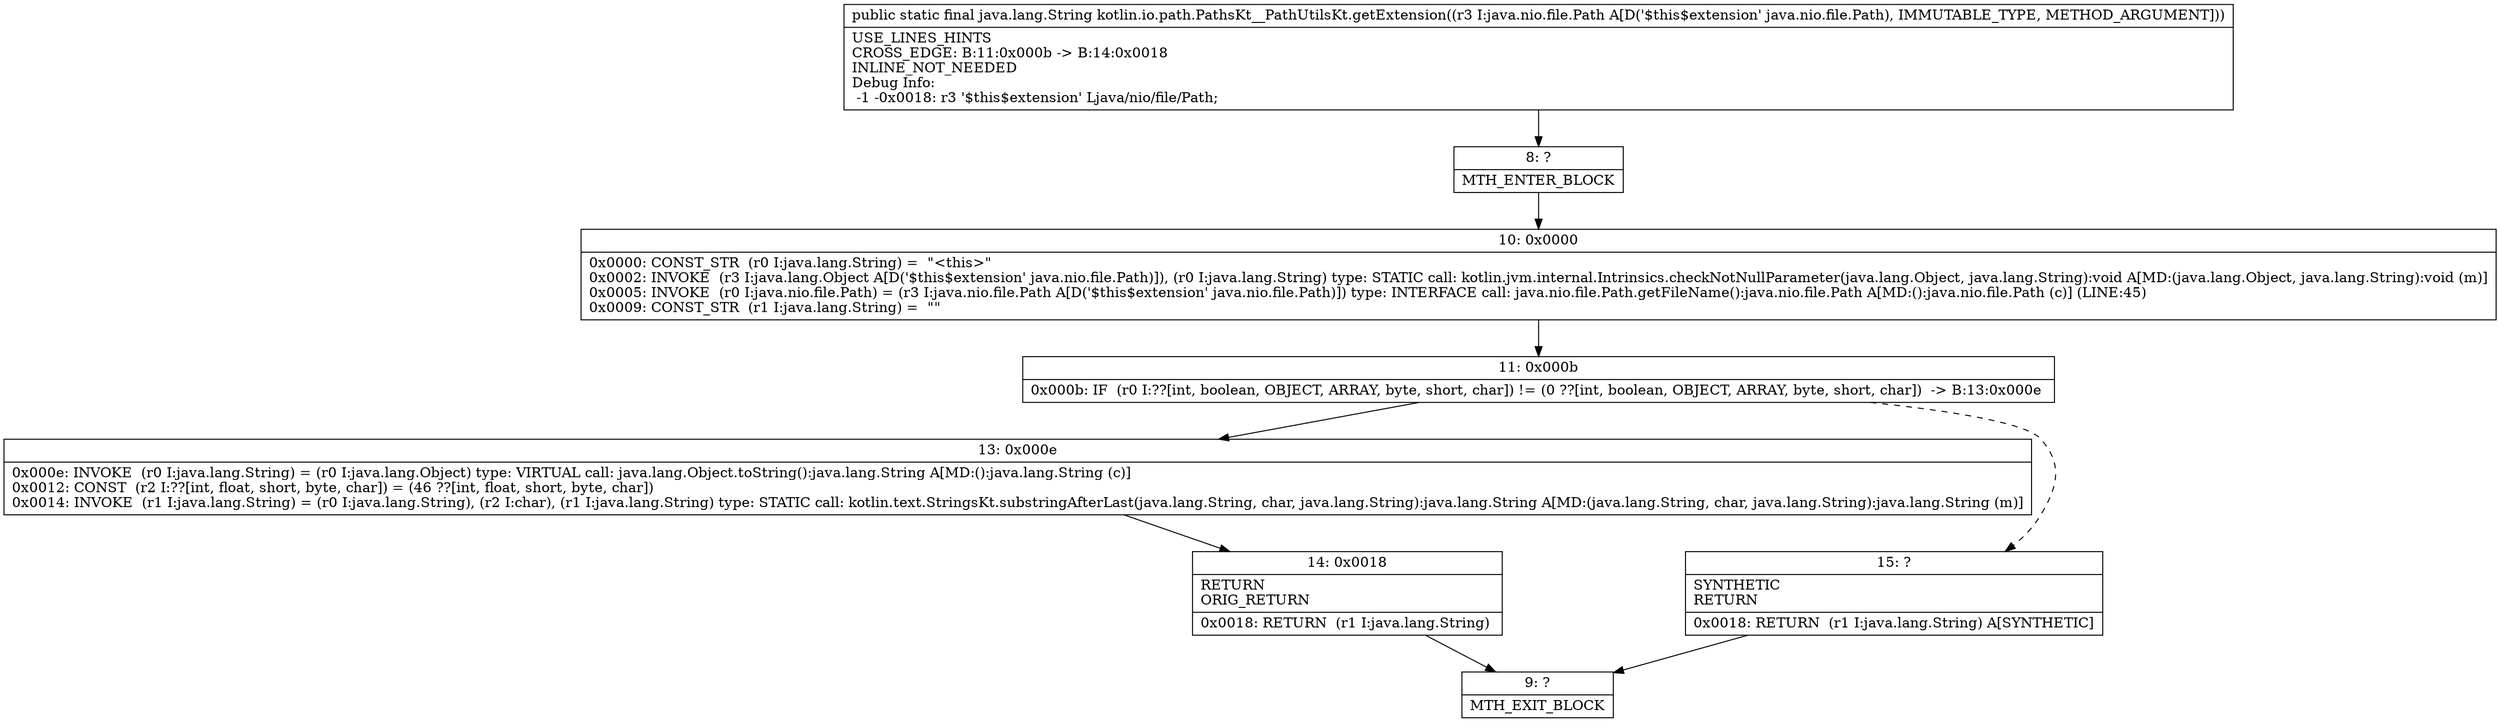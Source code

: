 digraph "CFG forkotlin.io.path.PathsKt__PathUtilsKt.getExtension(Ljava\/nio\/file\/Path;)Ljava\/lang\/String;" {
Node_8 [shape=record,label="{8\:\ ?|MTH_ENTER_BLOCK\l}"];
Node_10 [shape=record,label="{10\:\ 0x0000|0x0000: CONST_STR  (r0 I:java.lang.String) =  \"\<this\>\" \l0x0002: INVOKE  (r3 I:java.lang.Object A[D('$this$extension' java.nio.file.Path)]), (r0 I:java.lang.String) type: STATIC call: kotlin.jvm.internal.Intrinsics.checkNotNullParameter(java.lang.Object, java.lang.String):void A[MD:(java.lang.Object, java.lang.String):void (m)]\l0x0005: INVOKE  (r0 I:java.nio.file.Path) = (r3 I:java.nio.file.Path A[D('$this$extension' java.nio.file.Path)]) type: INTERFACE call: java.nio.file.Path.getFileName():java.nio.file.Path A[MD:():java.nio.file.Path (c)] (LINE:45)\l0x0009: CONST_STR  (r1 I:java.lang.String) =  \"\" \l}"];
Node_11 [shape=record,label="{11\:\ 0x000b|0x000b: IF  (r0 I:??[int, boolean, OBJECT, ARRAY, byte, short, char]) != (0 ??[int, boolean, OBJECT, ARRAY, byte, short, char])  \-\> B:13:0x000e \l}"];
Node_13 [shape=record,label="{13\:\ 0x000e|0x000e: INVOKE  (r0 I:java.lang.String) = (r0 I:java.lang.Object) type: VIRTUAL call: java.lang.Object.toString():java.lang.String A[MD:():java.lang.String (c)]\l0x0012: CONST  (r2 I:??[int, float, short, byte, char]) = (46 ??[int, float, short, byte, char]) \l0x0014: INVOKE  (r1 I:java.lang.String) = (r0 I:java.lang.String), (r2 I:char), (r1 I:java.lang.String) type: STATIC call: kotlin.text.StringsKt.substringAfterLast(java.lang.String, char, java.lang.String):java.lang.String A[MD:(java.lang.String, char, java.lang.String):java.lang.String (m)]\l}"];
Node_14 [shape=record,label="{14\:\ 0x0018|RETURN\lORIG_RETURN\l|0x0018: RETURN  (r1 I:java.lang.String) \l}"];
Node_9 [shape=record,label="{9\:\ ?|MTH_EXIT_BLOCK\l}"];
Node_15 [shape=record,label="{15\:\ ?|SYNTHETIC\lRETURN\l|0x0018: RETURN  (r1 I:java.lang.String) A[SYNTHETIC]\l}"];
MethodNode[shape=record,label="{public static final java.lang.String kotlin.io.path.PathsKt__PathUtilsKt.getExtension((r3 I:java.nio.file.Path A[D('$this$extension' java.nio.file.Path), IMMUTABLE_TYPE, METHOD_ARGUMENT]))  | USE_LINES_HINTS\lCROSS_EDGE: B:11:0x000b \-\> B:14:0x0018\lINLINE_NOT_NEEDED\lDebug Info:\l  \-1 \-0x0018: r3 '$this$extension' Ljava\/nio\/file\/Path;\l}"];
MethodNode -> Node_8;Node_8 -> Node_10;
Node_10 -> Node_11;
Node_11 -> Node_13;
Node_11 -> Node_15[style=dashed];
Node_13 -> Node_14;
Node_14 -> Node_9;
Node_15 -> Node_9;
}


